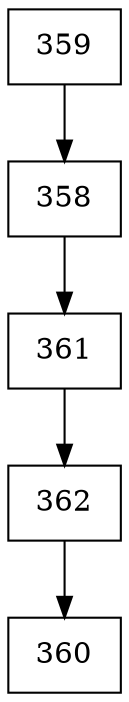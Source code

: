 digraph G {
  node [shape=record];
  node0 [label="{359}"];
  node0 -> node1;
  node1 [label="{358}"];
  node1 -> node2;
  node2 [label="{361}"];
  node2 -> node3;
  node3 [label="{362}"];
  node3 -> node4;
  node4 [label="{360}"];
}
